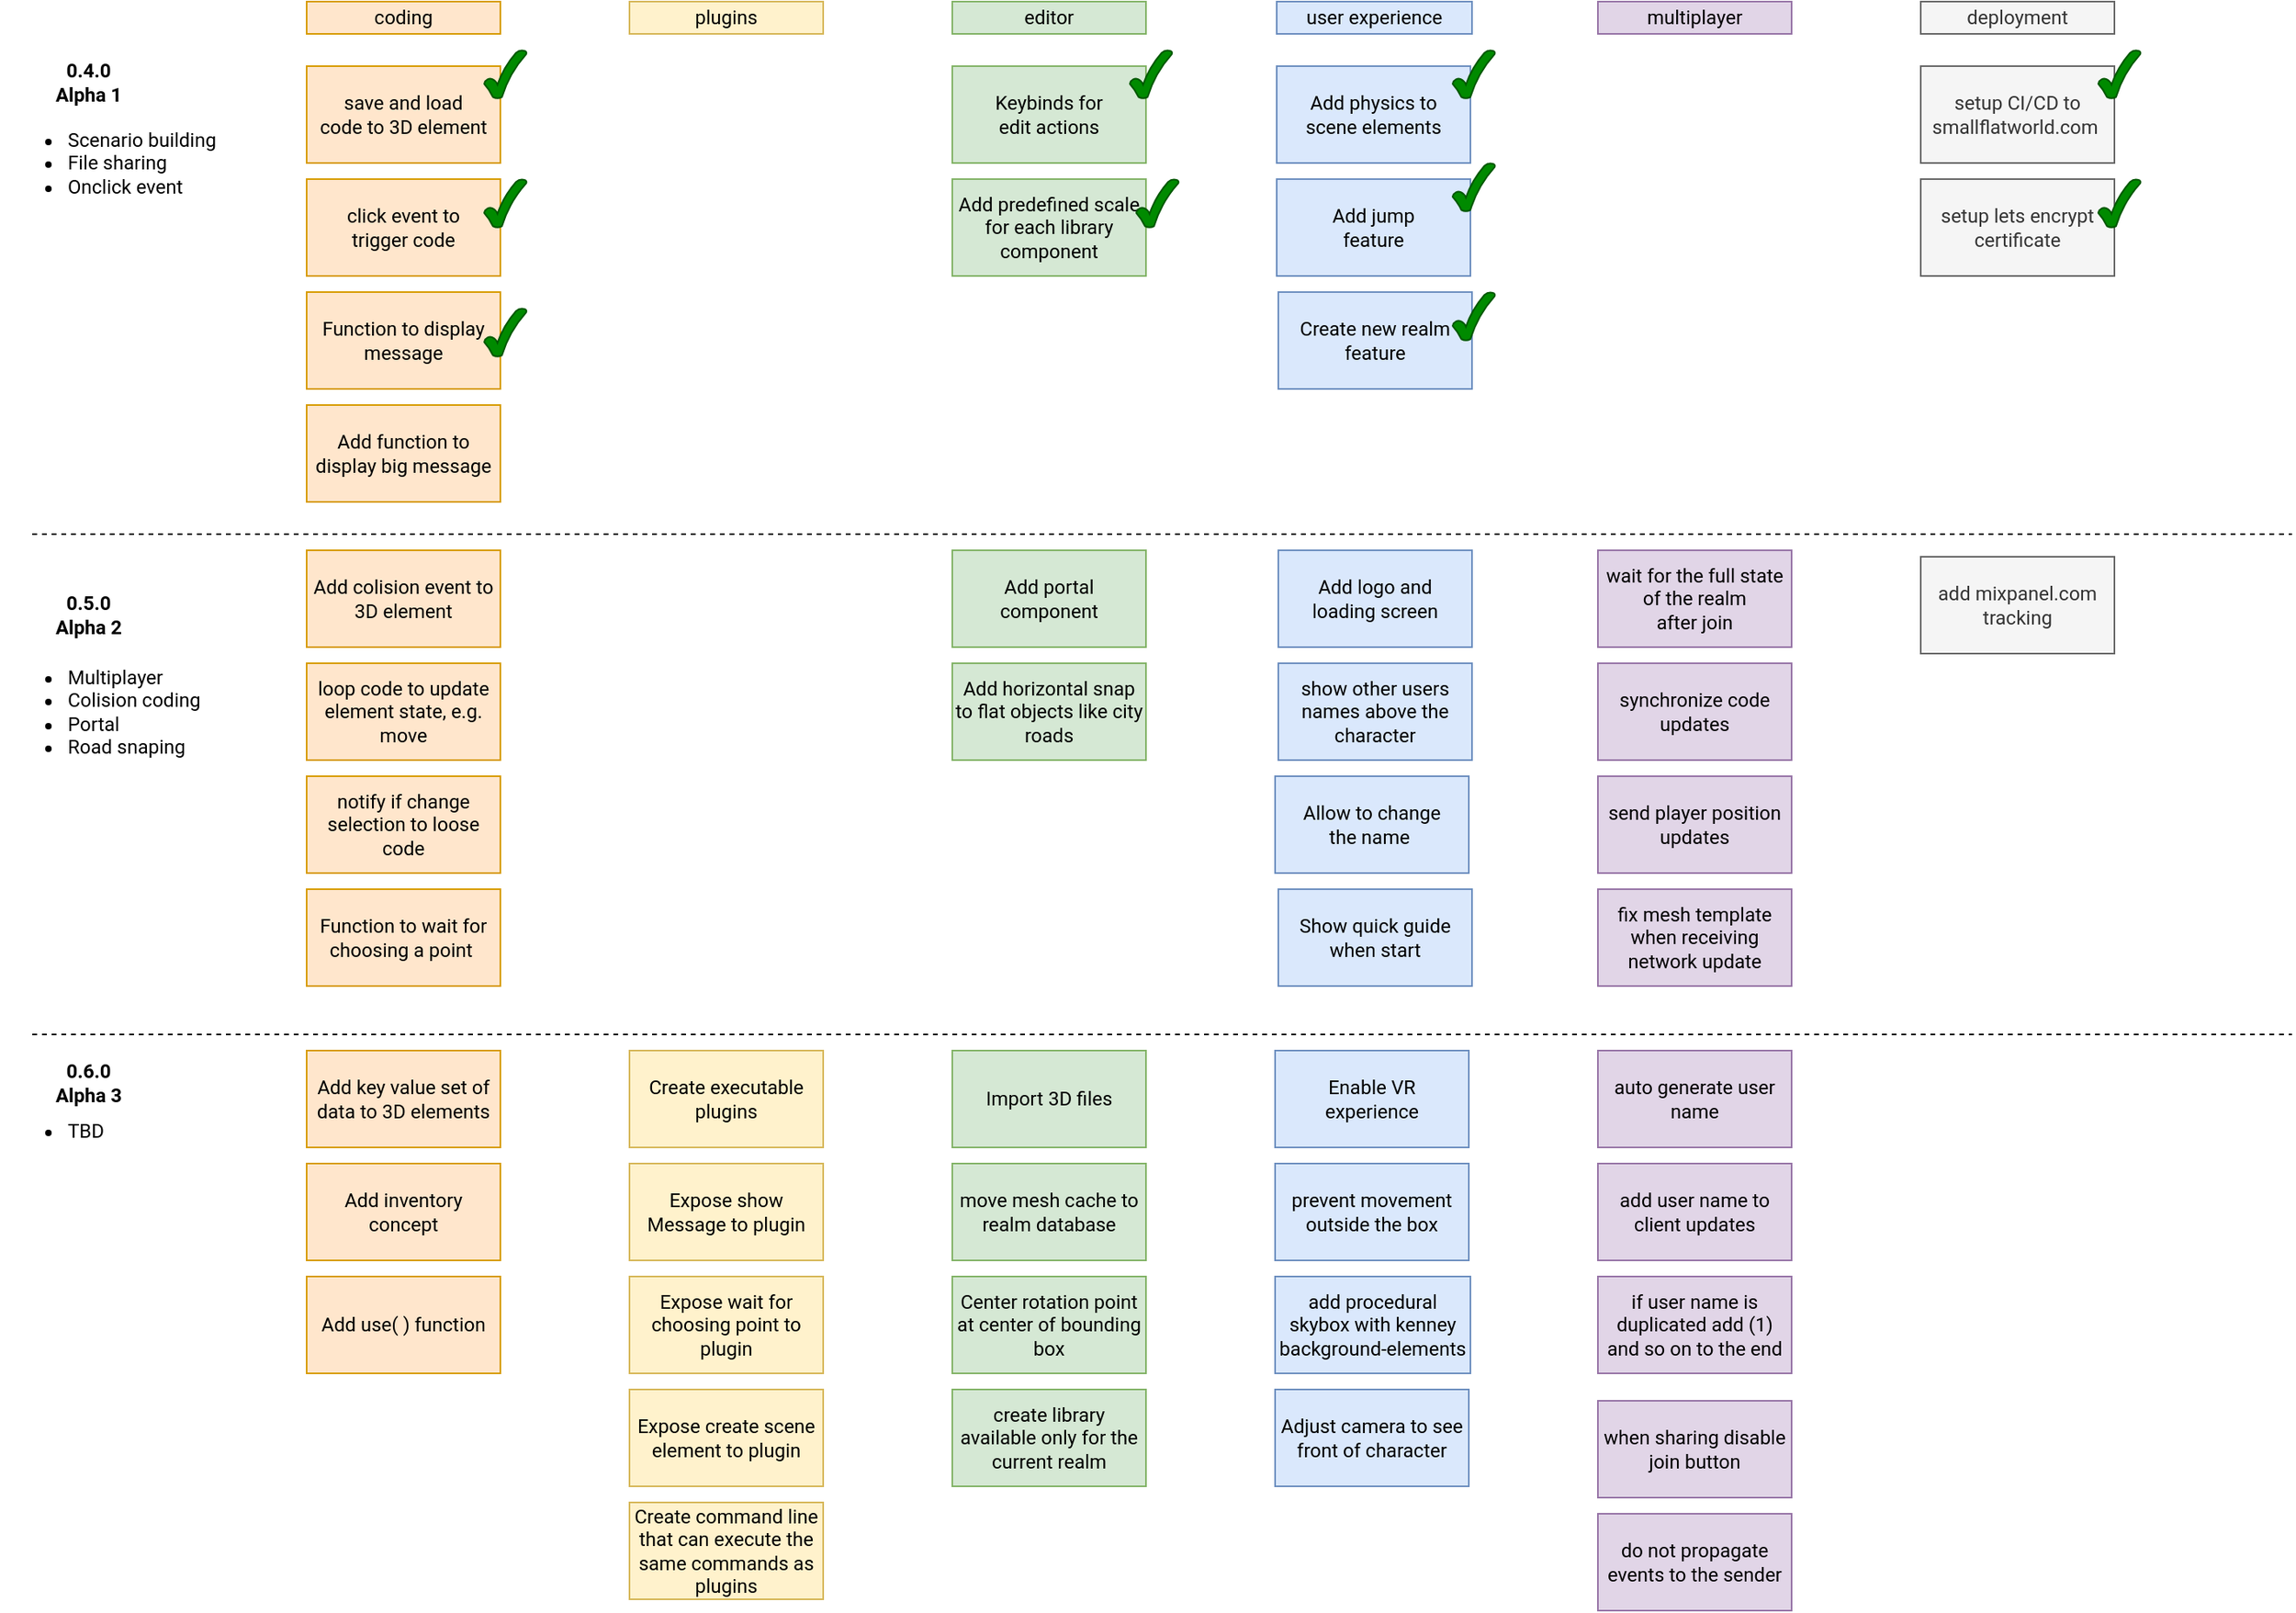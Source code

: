 <mxfile version="13.9.9" type="device">
  <diagram id="eQwurLcD6YKOo8-gMQfG" name="Page-1">
    <mxGraphModel dx="2251" dy="802" grid="1" gridSize="10" guides="1" tooltips="1" connect="1" arrows="1" fold="1" page="1" pageScale="1" pageWidth="1169" pageHeight="827" math="0" shadow="0">
      <root>
        <mxCell id="0" />
        <mxCell id="1" parent="0" />
        <mxCell id="hhvbmtpyPsZvsXLc2sTJ-3" value="save and load &lt;br&gt;code to 3D element" style="rounded=0;whiteSpace=wrap;html=1;fontFamily=Roboto;fillColor=#ffe6cc;strokeColor=#d79b00;" parent="1" vertex="1">
          <mxGeometry x="-80" y="80" width="120" height="60" as="geometry" />
        </mxCell>
        <mxCell id="hhvbmtpyPsZvsXLc2sTJ-4" value="Function to display message" style="rounded=0;whiteSpace=wrap;html=1;fontFamily=Roboto;fillColor=#ffe6cc;strokeColor=#d79b00;" parent="1" vertex="1">
          <mxGeometry x="-80" y="220" width="120" height="60" as="geometry" />
        </mxCell>
        <mxCell id="hhvbmtpyPsZvsXLc2sTJ-7" value="Add jump &lt;br&gt;feature" style="rounded=0;whiteSpace=wrap;html=1;fontFamily=Roboto;fillColor=#dae8fc;strokeColor=#6c8ebf;" parent="1" vertex="1">
          <mxGeometry x="521" y="150" width="120" height="60" as="geometry" />
        </mxCell>
        <mxCell id="hhvbmtpyPsZvsXLc2sTJ-8" value="Add physics to &lt;br&gt;scene elements" style="rounded=0;whiteSpace=wrap;html=1;fontFamily=Roboto;fillColor=#dae8fc;strokeColor=#6c8ebf;" parent="1" vertex="1">
          <mxGeometry x="521" y="80" width="120" height="60" as="geometry" />
        </mxCell>
        <mxCell id="hhvbmtpyPsZvsXLc2sTJ-9" value="Create new realm feature" style="rounded=0;whiteSpace=wrap;html=1;fontFamily=Roboto;fillColor=#dae8fc;strokeColor=#6c8ebf;" parent="1" vertex="1">
          <mxGeometry x="522" y="220" width="120" height="60" as="geometry" />
        </mxCell>
        <mxCell id="hhvbmtpyPsZvsXLc2sTJ-10" value="Keybinds for &lt;br&gt;edit actions" style="rounded=0;whiteSpace=wrap;html=1;fontFamily=Roboto;fillColor=#d5e8d4;strokeColor=#82b366;" parent="1" vertex="1">
          <mxGeometry x="320" y="80" width="120" height="60" as="geometry" />
        </mxCell>
        <mxCell id="hhvbmtpyPsZvsXLc2sTJ-11" value="Center rotation point at center of bounding box" style="rounded=0;whiteSpace=wrap;html=1;fontFamily=Roboto;fillColor=#d5e8d4;strokeColor=#82b366;" parent="1" vertex="1">
          <mxGeometry x="320" y="830" width="120" height="60" as="geometry" />
        </mxCell>
        <mxCell id="hhvbmtpyPsZvsXLc2sTJ-12" value="Add predefined scale for each library component" style="rounded=0;whiteSpace=wrap;html=1;fontFamily=Roboto;fillColor=#d5e8d4;strokeColor=#82b366;" parent="1" vertex="1">
          <mxGeometry x="320" y="150" width="120" height="60" as="geometry" />
        </mxCell>
        <mxCell id="hhvbmtpyPsZvsXLc2sTJ-13" value="Add horizontal snap to flat objects like city roads" style="rounded=0;whiteSpace=wrap;html=1;fontFamily=Roboto;fillColor=#d5e8d4;strokeColor=#82b366;" parent="1" vertex="1">
          <mxGeometry x="320" y="450" width="120" height="60" as="geometry" />
        </mxCell>
        <mxCell id="hhvbmtpyPsZvsXLc2sTJ-14" value="Add portal component" style="rounded=0;whiteSpace=wrap;html=1;fontFamily=Roboto;fillColor=#d5e8d4;strokeColor=#82b366;" parent="1" vertex="1">
          <mxGeometry x="320" y="380" width="120" height="60" as="geometry" />
        </mxCell>
        <mxCell id="hhvbmtpyPsZvsXLc2sTJ-15" value="move mesh cache to realm database" style="rounded=0;whiteSpace=wrap;html=1;fontFamily=Roboto;fillColor=#d5e8d4;strokeColor=#82b366;" parent="1" vertex="1">
          <mxGeometry x="320" y="760" width="120" height="60" as="geometry" />
        </mxCell>
        <mxCell id="hhvbmtpyPsZvsXLc2sTJ-16" value="fix mesh template when receiving network update" style="rounded=0;whiteSpace=wrap;html=1;fontFamily=Roboto;fillColor=#e1d5e7;strokeColor=#9673a6;" parent="1" vertex="1">
          <mxGeometry x="720" y="590" width="120" height="60" as="geometry" />
        </mxCell>
        <mxCell id="hhvbmtpyPsZvsXLc2sTJ-17" value="do not propagate events to the sender" style="rounded=0;whiteSpace=wrap;html=1;fontFamily=Roboto;fillColor=#e1d5e7;strokeColor=#9673a6;" parent="1" vertex="1">
          <mxGeometry x="720" y="977" width="120" height="60" as="geometry" />
        </mxCell>
        <mxCell id="hhvbmtpyPsZvsXLc2sTJ-18" value="wait for the full state of the realm &lt;br&gt;after join" style="rounded=0;whiteSpace=wrap;html=1;fontFamily=Roboto;fillColor=#e1d5e7;strokeColor=#9673a6;" parent="1" vertex="1">
          <mxGeometry x="720" y="380" width="120" height="60" as="geometry" />
        </mxCell>
        <mxCell id="hhvbmtpyPsZvsXLc2sTJ-19" value="send player position updates" style="rounded=0;whiteSpace=wrap;html=1;fontFamily=Roboto;fillColor=#e1d5e7;strokeColor=#9673a6;" parent="1" vertex="1">
          <mxGeometry x="720" y="520" width="120" height="60" as="geometry" />
        </mxCell>
        <mxCell id="hhvbmtpyPsZvsXLc2sTJ-20" value="when sharing disable join button" style="rounded=0;whiteSpace=wrap;html=1;fontFamily=Roboto;fillColor=#e1d5e7;strokeColor=#9673a6;" parent="1" vertex="1">
          <mxGeometry x="720" y="907" width="120" height="60" as="geometry" />
        </mxCell>
        <mxCell id="hhvbmtpyPsZvsXLc2sTJ-21" value="Enable VR &lt;br&gt;experience" style="rounded=0;whiteSpace=wrap;html=1;fontFamily=Roboto;fillColor=#dae8fc;strokeColor=#6c8ebf;" parent="1" vertex="1">
          <mxGeometry x="520" y="690" width="120" height="60" as="geometry" />
        </mxCell>
        <mxCell id="hhvbmtpyPsZvsXLc2sTJ-22" value="prevent movement outside the box" style="rounded=0;whiteSpace=wrap;html=1;fontFamily=Roboto;fillColor=#dae8fc;strokeColor=#6c8ebf;" parent="1" vertex="1">
          <mxGeometry x="520" y="760" width="120" height="60" as="geometry" />
        </mxCell>
        <mxCell id="hhvbmtpyPsZvsXLc2sTJ-23" value="add procedural skybox with kenney background-elements" style="rounded=0;whiteSpace=wrap;html=1;fontFamily=Roboto;fillColor=#dae8fc;strokeColor=#6c8ebf;" parent="1" vertex="1">
          <mxGeometry x="520" y="830" width="121" height="60" as="geometry" />
        </mxCell>
        <mxCell id="hhvbmtpyPsZvsXLc2sTJ-24" value="Add key value set of data to 3D elements" style="rounded=0;whiteSpace=wrap;html=1;fontFamily=Roboto;fillColor=#ffe6cc;strokeColor=#d79b00;" parent="1" vertex="1">
          <mxGeometry x="-80" y="690" width="120" height="60" as="geometry" />
        </mxCell>
        <mxCell id="hhvbmtpyPsZvsXLc2sTJ-25" value="Add colision event to 3D element" style="rounded=0;whiteSpace=wrap;html=1;fontFamily=Roboto;fillColor=#ffe6cc;strokeColor=#d79b00;" parent="1" vertex="1">
          <mxGeometry x="-80" y="380" width="120" height="60" as="geometry" />
        </mxCell>
        <mxCell id="hhvbmtpyPsZvsXLc2sTJ-27" value="multiplayer" style="text;html=1;strokeColor=#9673a6;fillColor=#e1d5e7;align=center;verticalAlign=middle;whiteSpace=wrap;rounded=0;fontFamily=Roboto;" parent="1" vertex="1">
          <mxGeometry x="720" y="40" width="120" height="20" as="geometry" />
        </mxCell>
        <mxCell id="hhvbmtpyPsZvsXLc2sTJ-28" value="coding" style="text;html=1;strokeColor=#d79b00;fillColor=#ffe6cc;align=center;verticalAlign=middle;whiteSpace=wrap;rounded=0;fontFamily=Roboto;" parent="1" vertex="1">
          <mxGeometry x="-80" y="40" width="120" height="20" as="geometry" />
        </mxCell>
        <mxCell id="hhvbmtpyPsZvsXLc2sTJ-29" value="editor" style="text;html=1;strokeColor=#82b366;fillColor=#d5e8d4;align=center;verticalAlign=middle;whiteSpace=wrap;rounded=0;fontFamily=Roboto;" parent="1" vertex="1">
          <mxGeometry x="320" y="40" width="120" height="20" as="geometry" />
        </mxCell>
        <mxCell id="hhvbmtpyPsZvsXLc2sTJ-31" value="Create executable plugins" style="rounded=0;whiteSpace=wrap;html=1;fontFamily=Roboto;fillColor=#fff2cc;strokeColor=#d6b656;" parent="1" vertex="1">
          <mxGeometry x="120" y="690" width="120" height="60" as="geometry" />
        </mxCell>
        <mxCell id="hhvbmtpyPsZvsXLc2sTJ-32" value="Expose create scene element to plugin" style="rounded=0;whiteSpace=wrap;html=1;fontFamily=Roboto;fillColor=#fff2cc;strokeColor=#d6b656;" parent="1" vertex="1">
          <mxGeometry x="120" y="900" width="120" height="60" as="geometry" />
        </mxCell>
        <mxCell id="hhvbmtpyPsZvsXLc2sTJ-33" value="Expose show Message to plugin" style="rounded=0;whiteSpace=wrap;html=1;fontFamily=Roboto;fillColor=#fff2cc;strokeColor=#d6b656;" parent="1" vertex="1">
          <mxGeometry x="120" y="760" width="120" height="60" as="geometry" />
        </mxCell>
        <mxCell id="hhvbmtpyPsZvsXLc2sTJ-34" value="Expose wait for choosing point to plugin" style="rounded=0;whiteSpace=wrap;html=1;fontFamily=Roboto;fillColor=#fff2cc;strokeColor=#d6b656;" parent="1" vertex="1">
          <mxGeometry x="120" y="830" width="120" height="60" as="geometry" />
        </mxCell>
        <mxCell id="hhvbmtpyPsZvsXLc2sTJ-35" value="plugins" style="text;html=1;strokeColor=#d6b656;fillColor=#fff2cc;align=center;verticalAlign=middle;whiteSpace=wrap;rounded=0;fontFamily=Roboto;" parent="1" vertex="1">
          <mxGeometry x="120" y="40" width="120" height="20" as="geometry" />
        </mxCell>
        <mxCell id="hhvbmtpyPsZvsXLc2sTJ-36" value="Create command line that can execute the same commands as plugins" style="rounded=0;whiteSpace=wrap;html=1;fontFamily=Roboto;fillColor=#fff2cc;strokeColor=#d6b656;" parent="1" vertex="1">
          <mxGeometry x="120" y="970" width="120" height="60" as="geometry" />
        </mxCell>
        <mxCell id="hhvbmtpyPsZvsXLc2sTJ-37" value="create library available only for the current realm" style="rounded=0;whiteSpace=wrap;html=1;fontFamily=Roboto;fillColor=#d5e8d4;strokeColor=#82b366;" parent="1" vertex="1">
          <mxGeometry x="320" y="900" width="120" height="60" as="geometry" />
        </mxCell>
        <mxCell id="hhvbmtpyPsZvsXLc2sTJ-38" value="Import 3D files" style="rounded=0;whiteSpace=wrap;html=1;fontFamily=Roboto;fillColor=#d5e8d4;strokeColor=#82b366;" parent="1" vertex="1">
          <mxGeometry x="320" y="690" width="120" height="60" as="geometry" />
        </mxCell>
        <mxCell id="hhvbmtpyPsZvsXLc2sTJ-39" value="add user name to client updates" style="rounded=0;whiteSpace=wrap;html=1;fontFamily=Roboto;fillColor=#e1d5e7;strokeColor=#9673a6;" parent="1" vertex="1">
          <mxGeometry x="720" y="760" width="120" height="60" as="geometry" />
        </mxCell>
        <mxCell id="hhvbmtpyPsZvsXLc2sTJ-40" value="auto generate user name" style="rounded=0;whiteSpace=wrap;html=1;fontFamily=Roboto;fillColor=#e1d5e7;strokeColor=#9673a6;" parent="1" vertex="1">
          <mxGeometry x="720" y="690" width="120" height="60" as="geometry" />
        </mxCell>
        <mxCell id="hhvbmtpyPsZvsXLc2sTJ-41" value="if user name is duplicated add (1) and so on to the end" style="rounded=0;whiteSpace=wrap;html=1;fontFamily=Roboto;fillColor=#e1d5e7;strokeColor=#9673a6;" parent="1" vertex="1">
          <mxGeometry x="720" y="830" width="120" height="60" as="geometry" />
        </mxCell>
        <mxCell id="hhvbmtpyPsZvsXLc2sTJ-42" value="Allow to change &lt;br&gt;the name&amp;nbsp;" style="rounded=0;whiteSpace=wrap;html=1;fontFamily=Roboto;fillColor=#dae8fc;strokeColor=#6c8ebf;" parent="1" vertex="1">
          <mxGeometry x="520" y="520" width="120" height="60" as="geometry" />
        </mxCell>
        <mxCell id="hhvbmtpyPsZvsXLc2sTJ-43" value="user experience" style="text;html=1;strokeColor=#6c8ebf;fillColor=#dae8fc;align=center;verticalAlign=middle;whiteSpace=wrap;rounded=0;fontFamily=Roboto;" parent="1" vertex="1">
          <mxGeometry x="521" y="40" width="121" height="20" as="geometry" />
        </mxCell>
        <mxCell id="hhvbmtpyPsZvsXLc2sTJ-44" value="show other users names above the character" style="rounded=0;whiteSpace=wrap;html=1;fontFamily=Roboto;fillColor=#dae8fc;strokeColor=#6c8ebf;" parent="1" vertex="1">
          <mxGeometry x="522" y="450" width="120" height="60" as="geometry" />
        </mxCell>
        <mxCell id="hhvbmtpyPsZvsXLc2sTJ-47" value="Add inventory concept" style="rounded=0;whiteSpace=wrap;html=1;fontFamily=Roboto;fillColor=#ffe6cc;strokeColor=#d79b00;" parent="1" vertex="1">
          <mxGeometry x="-80" y="760" width="120" height="60" as="geometry" />
        </mxCell>
        <mxCell id="hhvbmtpyPsZvsXLc2sTJ-48" value="Add use( ) function" style="rounded=0;whiteSpace=wrap;html=1;fontFamily=Roboto;fillColor=#ffe6cc;strokeColor=#d79b00;" parent="1" vertex="1">
          <mxGeometry x="-80" y="830" width="120" height="60" as="geometry" />
        </mxCell>
        <mxCell id="hhvbmtpyPsZvsXLc2sTJ-56" value="click event to &lt;br&gt;trigger code" style="rounded=0;whiteSpace=wrap;html=1;fontFamily=Roboto;fillColor=#ffe6cc;strokeColor=#d79b00;" parent="1" vertex="1">
          <mxGeometry x="-80" y="150" width="120" height="60" as="geometry" />
        </mxCell>
        <mxCell id="hhvbmtpyPsZvsXLc2sTJ-59" value="" style="verticalLabelPosition=bottom;verticalAlign=top;html=1;shape=mxgraph.basic.tick;fontFamily=Roboto;fillColor=#008a00;strokeColor=#005700;fontColor=#ffffff;" parent="1" vertex="1">
          <mxGeometry x="30.0" y="70" width="26.25" height="30" as="geometry" />
        </mxCell>
        <mxCell id="dsrpRAJwARRAVhw4RFIG-1" value="deployment" style="text;html=1;strokeColor=#666666;fillColor=#f5f5f5;align=center;verticalAlign=middle;whiteSpace=wrap;rounded=0;fontFamily=Roboto;fontColor=#333333;" parent="1" vertex="1">
          <mxGeometry x="920" y="40" width="120" height="20" as="geometry" />
        </mxCell>
        <mxCell id="dsrpRAJwARRAVhw4RFIG-2" value="setup CI/CD to smallflatworld.com&amp;nbsp;" style="rounded=0;whiteSpace=wrap;html=1;fontFamily=Roboto;fillColor=#f5f5f5;strokeColor=#666666;fontColor=#333333;" parent="1" vertex="1">
          <mxGeometry x="920" y="80" width="120" height="60" as="geometry" />
        </mxCell>
        <mxCell id="dsrpRAJwARRAVhw4RFIG-3" value="setup lets encrypt certificate" style="rounded=0;whiteSpace=wrap;html=1;fontFamily=Roboto;fillColor=#f5f5f5;strokeColor=#666666;fontColor=#333333;" parent="1" vertex="1">
          <mxGeometry x="920" y="150" width="120" height="60" as="geometry" />
        </mxCell>
        <mxCell id="dsrpRAJwARRAVhw4RFIG-4" value="" style="verticalLabelPosition=bottom;verticalAlign=top;html=1;shape=mxgraph.basic.tick;fontFamily=Roboto;fillColor=#008a00;strokeColor=#005700;fontColor=#ffffff;" parent="1" vertex="1">
          <mxGeometry x="1030.0" y="70" width="26.25" height="30" as="geometry" />
        </mxCell>
        <mxCell id="dsrpRAJwARRAVhw4RFIG-5" value="add mixpanel.com&lt;br&gt;tracking" style="rounded=0;whiteSpace=wrap;html=1;fontFamily=Roboto;fillColor=#f5f5f5;strokeColor=#666666;fontColor=#333333;" parent="1" vertex="1">
          <mxGeometry x="920" y="384" width="120" height="60" as="geometry" />
        </mxCell>
        <mxCell id="dsrpRAJwARRAVhw4RFIG-6" value="loop code to update element state, e.g. move" style="rounded=0;whiteSpace=wrap;html=1;fontFamily=Roboto;fillColor=#ffe6cc;strokeColor=#d79b00;" parent="1" vertex="1">
          <mxGeometry x="-80" y="450" width="120" height="60" as="geometry" />
        </mxCell>
        <mxCell id="dsrpRAJwARRAVhw4RFIG-7" value="notify if change selection to loose code" style="rounded=0;whiteSpace=wrap;html=1;fontFamily=Roboto;fillColor=#ffe6cc;strokeColor=#d79b00;" parent="1" vertex="1">
          <mxGeometry x="-80" y="520" width="120" height="60" as="geometry" />
        </mxCell>
        <mxCell id="dsrpRAJwARRAVhw4RFIG-8" value="Function to wait for choosing a point&amp;nbsp;" style="rounded=0;whiteSpace=wrap;html=1;fontFamily=Roboto;fillColor=#ffe6cc;strokeColor=#d79b00;" parent="1" vertex="1">
          <mxGeometry x="-80" y="590" width="120" height="60" as="geometry" />
        </mxCell>
        <mxCell id="dsrpRAJwARRAVhw4RFIG-9" value="synchronize code updates" style="rounded=0;whiteSpace=wrap;html=1;fontFamily=Roboto;fillColor=#e1d5e7;strokeColor=#9673a6;" parent="1" vertex="1">
          <mxGeometry x="720" y="450" width="120" height="60" as="geometry" />
        </mxCell>
        <mxCell id="dsrpRAJwARRAVhw4RFIG-10" value="" style="verticalLabelPosition=bottom;verticalAlign=top;html=1;shape=mxgraph.basic.tick;fontFamily=Roboto;fillColor=#008a00;strokeColor=#005700;fontColor=#ffffff;" parent="1" vertex="1">
          <mxGeometry x="30.0" y="150" width="26.25" height="30" as="geometry" />
        </mxCell>
        <mxCell id="dsrpRAJwARRAVhw4RFIG-11" value="" style="verticalLabelPosition=bottom;verticalAlign=top;html=1;shape=mxgraph.basic.tick;fontFamily=Roboto;fillColor=#008a00;strokeColor=#005700;fontColor=#ffffff;" parent="1" vertex="1">
          <mxGeometry x="30.0" y="230" width="26.25" height="30" as="geometry" />
        </mxCell>
        <mxCell id="fmJ3L91N9C36IfXdmLS--1" value="" style="verticalLabelPosition=bottom;verticalAlign=top;html=1;shape=mxgraph.basic.tick;fontFamily=Roboto;fillColor=#008a00;strokeColor=#005700;fontColor=#ffffff;" parent="1" vertex="1">
          <mxGeometry x="630.0" y="70" width="26.25" height="30" as="geometry" />
        </mxCell>
        <mxCell id="fmJ3L91N9C36IfXdmLS--2" value="" style="verticalLabelPosition=bottom;verticalAlign=top;html=1;shape=mxgraph.basic.tick;fontFamily=Roboto;fillColor=#008a00;strokeColor=#005700;fontColor=#ffffff;" parent="1" vertex="1">
          <mxGeometry x="630.0" y="140" width="26.25" height="30" as="geometry" />
        </mxCell>
        <mxCell id="fmJ3L91N9C36IfXdmLS--3" value="Adjust camera to see front of character" style="rounded=0;whiteSpace=wrap;html=1;fontFamily=Roboto;fillColor=#dae8fc;strokeColor=#6c8ebf;" parent="1" vertex="1">
          <mxGeometry x="520" y="900" width="120" height="60" as="geometry" />
        </mxCell>
        <mxCell id="UtXDGszNjiBcBZFne_oH-1" value="" style="endArrow=none;dashed=1;html=1;fontFamily=Roboto;" parent="1" edge="1">
          <mxGeometry width="50" height="50" relative="1" as="geometry">
            <mxPoint x="-250" y="370" as="sourcePoint" />
            <mxPoint x="1150" y="370" as="targetPoint" />
          </mxGeometry>
        </mxCell>
        <mxCell id="UtXDGszNjiBcBZFne_oH-2" value="0.4.0&lt;br&gt;Alpha 1" style="text;html=1;strokeColor=none;fillColor=none;align=center;verticalAlign=middle;whiteSpace=wrap;rounded=0;fontFamily=Roboto;fontStyle=1" parent="1" vertex="1">
          <mxGeometry x="-240" y="80" width="50" height="20" as="geometry" />
        </mxCell>
        <mxCell id="UtXDGszNjiBcBZFne_oH-3" value="&lt;ul&gt;&lt;li&gt;Scenario building&lt;/li&gt;&lt;li&gt;File sharing&lt;/li&gt;&lt;li&gt;Onclick event&amp;nbsp;&lt;/li&gt;&lt;/ul&gt;" style="text;html=1;strokeColor=none;fillColor=none;align=left;verticalAlign=middle;whiteSpace=wrap;rounded=0;fontFamily=Roboto;" parent="1" vertex="1">
          <mxGeometry x="-270" y="110" width="150" height="60" as="geometry" />
        </mxCell>
        <mxCell id="UtXDGszNjiBcBZFne_oH-4" value="" style="endArrow=none;dashed=1;html=1;fontFamily=Roboto;" parent="1" edge="1">
          <mxGeometry width="50" height="50" relative="1" as="geometry">
            <mxPoint x="-250" y="680" as="sourcePoint" />
            <mxPoint x="1150" y="680" as="targetPoint" />
          </mxGeometry>
        </mxCell>
        <mxCell id="UtXDGszNjiBcBZFne_oH-5" value="0.5.0&lt;br&gt;Alpha 2" style="text;html=1;strokeColor=none;fillColor=none;align=center;verticalAlign=middle;whiteSpace=wrap;rounded=0;fontFamily=Roboto;fontStyle=1" parent="1" vertex="1">
          <mxGeometry x="-240" y="410" width="50" height="20" as="geometry" />
        </mxCell>
        <mxCell id="UtXDGszNjiBcBZFne_oH-6" value="&lt;ul&gt;&lt;li&gt;Multiplayer&lt;/li&gt;&lt;li&gt;Colision coding&lt;/li&gt;&lt;li&gt;Portal&lt;/li&gt;&lt;li&gt;Road snaping&lt;/li&gt;&lt;/ul&gt;" style="text;html=1;strokeColor=none;fillColor=none;align=left;verticalAlign=middle;whiteSpace=wrap;rounded=0;fontFamily=Roboto;labelPosition=center;verticalLabelPosition=middle;" parent="1" vertex="1">
          <mxGeometry x="-270" y="450" width="150" height="60" as="geometry" />
        </mxCell>
        <mxCell id="UtXDGszNjiBcBZFne_oH-7" value="0.6.0&lt;br&gt;Alpha 3" style="text;html=1;strokeColor=none;fillColor=none;align=center;verticalAlign=middle;whiteSpace=wrap;rounded=0;fontFamily=Roboto;fontStyle=1" parent="1" vertex="1">
          <mxGeometry x="-240" y="700" width="50" height="20" as="geometry" />
        </mxCell>
        <mxCell id="UtXDGszNjiBcBZFne_oH-8" value="&lt;ul&gt;&lt;li&gt;TBD&lt;/li&gt;&lt;/ul&gt;" style="text;html=1;strokeColor=none;fillColor=none;align=left;verticalAlign=middle;whiteSpace=wrap;rounded=0;fontFamily=Roboto;labelPosition=center;verticalLabelPosition=middle;" parent="1" vertex="1">
          <mxGeometry x="-270" y="710" width="150" height="60" as="geometry" />
        </mxCell>
        <mxCell id="UtXDGszNjiBcBZFne_oH-10" value="Show quick guide when start" style="rounded=0;whiteSpace=wrap;html=1;fontFamily=Roboto;fillColor=#dae8fc;strokeColor=#6c8ebf;" parent="1" vertex="1">
          <mxGeometry x="522" y="590" width="120" height="60" as="geometry" />
        </mxCell>
        <mxCell id="UtXDGszNjiBcBZFne_oH-11" value="Add logo and &lt;br&gt;loading screen" style="rounded=0;whiteSpace=wrap;html=1;fontFamily=Roboto;fillColor=#dae8fc;strokeColor=#6c8ebf;" parent="1" vertex="1">
          <mxGeometry x="522" y="380" width="120" height="60" as="geometry" />
        </mxCell>
        <mxCell id="HFP9QEuvm40HWfnLFC2A-1" value="" style="verticalLabelPosition=bottom;verticalAlign=top;html=1;shape=mxgraph.basic.tick;fontFamily=Roboto;fillColor=#008a00;strokeColor=#005700;fontColor=#ffffff;" parent="1" vertex="1">
          <mxGeometry x="1030.0" y="150" width="26.25" height="30" as="geometry" />
        </mxCell>
        <mxCell id="HFP9QEuvm40HWfnLFC2A-2" value="" style="verticalLabelPosition=bottom;verticalAlign=top;html=1;shape=mxgraph.basic.tick;fontFamily=Roboto;fillColor=#008a00;strokeColor=#005700;fontColor=#ffffff;" parent="1" vertex="1">
          <mxGeometry x="430.0" y="70" width="26.25" height="30" as="geometry" />
        </mxCell>
        <mxCell id="FXLMCaTqT9eMvVKmeyeQ-1" value="" style="verticalLabelPosition=bottom;verticalAlign=top;html=1;shape=mxgraph.basic.tick;fontFamily=Roboto;fillColor=#008a00;strokeColor=#005700;fontColor=#ffffff;" vertex="1" parent="1">
          <mxGeometry x="434.0" y="150" width="26.25" height="30" as="geometry" />
        </mxCell>
        <mxCell id="FXLMCaTqT9eMvVKmeyeQ-2" value="Add function to display big message" style="rounded=0;whiteSpace=wrap;html=1;fontFamily=Roboto;fillColor=#ffe6cc;strokeColor=#d79b00;" vertex="1" parent="1">
          <mxGeometry x="-80" y="290" width="120" height="60" as="geometry" />
        </mxCell>
        <mxCell id="FXLMCaTqT9eMvVKmeyeQ-3" value="" style="verticalLabelPosition=bottom;verticalAlign=top;html=1;shape=mxgraph.basic.tick;fontFamily=Roboto;fillColor=#008a00;strokeColor=#005700;fontColor=#ffffff;" vertex="1" parent="1">
          <mxGeometry x="630.0" y="220" width="26.25" height="30" as="geometry" />
        </mxCell>
      </root>
    </mxGraphModel>
  </diagram>
</mxfile>
